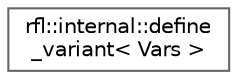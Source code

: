 digraph "类继承关系图"
{
 // LATEX_PDF_SIZE
  bgcolor="transparent";
  edge [fontname=Helvetica,fontsize=10,labelfontname=Helvetica,labelfontsize=10];
  node [fontname=Helvetica,fontsize=10,shape=box,height=0.2,width=0.4];
  rankdir="LR";
  Node0 [id="Node000000",label="rfl::internal::define\l_variant\< Vars \>",height=0.2,width=0.4,color="grey40", fillcolor="white", style="filled",URL="$structrfl_1_1internal_1_1define__variant.html",tooltip="Allows you to combine several variants."];
}
